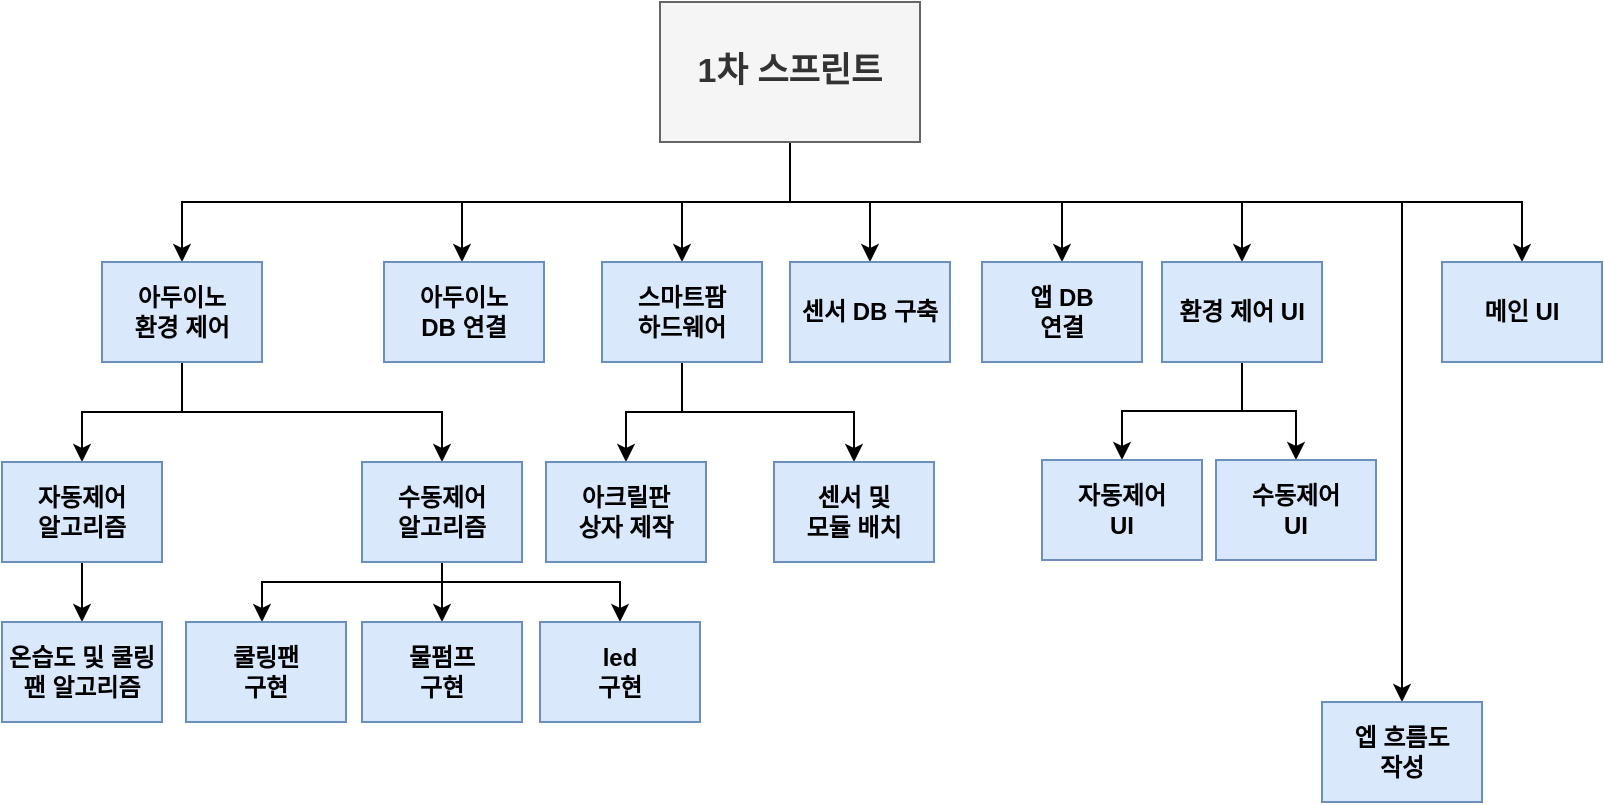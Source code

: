 <mxfile version="20.5.1" type="github">
  <diagram id="rKK-p3RnTFNg6Qc2BHnT" name="페이지-1">
    <mxGraphModel dx="1221" dy="672" grid="1" gridSize="10" guides="1" tooltips="1" connect="1" arrows="1" fold="1" page="1" pageScale="1" pageWidth="827" pageHeight="1169" math="0" shadow="0">
      <root>
        <mxCell id="0" />
        <mxCell id="1" parent="0" />
        <mxCell id="4r2bhQpFpnbTQLCeLvzo-1" style="edgeStyle=orthogonalEdgeStyle;rounded=0;orthogonalLoop=1;jettySize=auto;html=1;exitX=0.5;exitY=1;exitDx=0;exitDy=0;entryX=0.5;entryY=0;entryDx=0;entryDy=0;" parent="1" source="4r2bhQpFpnbTQLCeLvzo-9" target="4r2bhQpFpnbTQLCeLvzo-12" edge="1">
          <mxGeometry relative="1" as="geometry" />
        </mxCell>
        <mxCell id="4r2bhQpFpnbTQLCeLvzo-2" style="edgeStyle=orthogonalEdgeStyle;rounded=0;orthogonalLoop=1;jettySize=auto;html=1;" parent="1" source="4r2bhQpFpnbTQLCeLvzo-9" target="4r2bhQpFpnbTQLCeLvzo-16" edge="1">
          <mxGeometry relative="1" as="geometry" />
        </mxCell>
        <mxCell id="4r2bhQpFpnbTQLCeLvzo-3" style="edgeStyle=orthogonalEdgeStyle;rounded=0;orthogonalLoop=1;jettySize=auto;html=1;" parent="1" source="4r2bhQpFpnbTQLCeLvzo-9" target="4r2bhQpFpnbTQLCeLvzo-13" edge="1">
          <mxGeometry relative="1" as="geometry">
            <Array as="points">
              <mxPoint x="414" y="130" />
              <mxPoint x="250" y="130" />
            </Array>
          </mxGeometry>
        </mxCell>
        <mxCell id="4r2bhQpFpnbTQLCeLvzo-4" style="edgeStyle=orthogonalEdgeStyle;rounded=0;orthogonalLoop=1;jettySize=auto;html=1;" parent="1" source="4r2bhQpFpnbTQLCeLvzo-9" target="4r2bhQpFpnbTQLCeLvzo-19" edge="1">
          <mxGeometry relative="1" as="geometry">
            <Array as="points">
              <mxPoint x="414" y="130" />
              <mxPoint x="640" y="130" />
            </Array>
          </mxGeometry>
        </mxCell>
        <mxCell id="4r2bhQpFpnbTQLCeLvzo-5" style="edgeStyle=orthogonalEdgeStyle;rounded=0;orthogonalLoop=1;jettySize=auto;html=1;" parent="1" source="4r2bhQpFpnbTQLCeLvzo-9" target="4r2bhQpFpnbTQLCeLvzo-20" edge="1">
          <mxGeometry relative="1" as="geometry">
            <Array as="points">
              <mxPoint x="414" y="130" />
              <mxPoint x="780" y="130" />
            </Array>
          </mxGeometry>
        </mxCell>
        <mxCell id="4r2bhQpFpnbTQLCeLvzo-6" style="edgeStyle=orthogonalEdgeStyle;rounded=0;orthogonalLoop=1;jettySize=auto;html=1;exitX=0.5;exitY=1;exitDx=0;exitDy=0;" parent="1" source="4r2bhQpFpnbTQLCeLvzo-9" target="4r2bhQpFpnbTQLCeLvzo-33" edge="1">
          <mxGeometry relative="1" as="geometry">
            <Array as="points">
              <mxPoint x="414" y="130" />
              <mxPoint x="454" y="130" />
            </Array>
          </mxGeometry>
        </mxCell>
        <mxCell id="4r2bhQpFpnbTQLCeLvzo-7" style="edgeStyle=orthogonalEdgeStyle;rounded=0;orthogonalLoop=1;jettySize=auto;html=1;exitX=0.5;exitY=1;exitDx=0;exitDy=0;entryX=0.5;entryY=0;entryDx=0;entryDy=0;" parent="1" source="4r2bhQpFpnbTQLCeLvzo-9" target="4r2bhQpFpnbTQLCeLvzo-34" edge="1">
          <mxGeometry relative="1" as="geometry">
            <Array as="points">
              <mxPoint x="414" y="130" />
              <mxPoint x="550" y="130" />
            </Array>
          </mxGeometry>
        </mxCell>
        <mxCell id="4r2bhQpFpnbTQLCeLvzo-8" style="edgeStyle=orthogonalEdgeStyle;rounded=0;orthogonalLoop=1;jettySize=auto;html=1;exitX=0.5;exitY=1;exitDx=0;exitDy=0;entryX=0.5;entryY=0;entryDx=0;entryDy=0;" parent="1" source="4r2bhQpFpnbTQLCeLvzo-9" target="4r2bhQpFpnbTQLCeLvzo-37" edge="1">
          <mxGeometry relative="1" as="geometry">
            <Array as="points">
              <mxPoint x="414" y="130" />
              <mxPoint x="720" y="130" />
            </Array>
          </mxGeometry>
        </mxCell>
        <mxCell id="4r2bhQpFpnbTQLCeLvzo-9" value="1차 스프린트" style="rounded=0;whiteSpace=wrap;html=1;fillColor=#f5f5f5;strokeColor=#666666;fontColor=#333333;fontStyle=1;fontSize=17;" parent="1" vertex="1">
          <mxGeometry x="349" y="30" width="130" height="70" as="geometry" />
        </mxCell>
        <mxCell id="4r2bhQpFpnbTQLCeLvzo-10" style="edgeStyle=orthogonalEdgeStyle;rounded=0;orthogonalLoop=1;jettySize=auto;html=1;exitX=0.5;exitY=1;exitDx=0;exitDy=0;" parent="1" source="4r2bhQpFpnbTQLCeLvzo-12" target="4r2bhQpFpnbTQLCeLvzo-22" edge="1">
          <mxGeometry relative="1" as="geometry" />
        </mxCell>
        <mxCell id="4r2bhQpFpnbTQLCeLvzo-11" style="edgeStyle=orthogonalEdgeStyle;rounded=0;orthogonalLoop=1;jettySize=auto;html=1;exitX=0.5;exitY=1;exitDx=0;exitDy=0;" parent="1" source="4r2bhQpFpnbTQLCeLvzo-12" target="4r2bhQpFpnbTQLCeLvzo-26" edge="1">
          <mxGeometry relative="1" as="geometry">
            <Array as="points">
              <mxPoint x="110" y="235" />
              <mxPoint x="240" y="235" />
            </Array>
          </mxGeometry>
        </mxCell>
        <mxCell id="4r2bhQpFpnbTQLCeLvzo-12" value="아두이노&lt;br&gt;환경 제어" style="rounded=0;whiteSpace=wrap;html=1;fillColor=#dae8fc;strokeColor=#6c8ebf;fontStyle=1" parent="1" vertex="1">
          <mxGeometry x="70" y="160" width="80" height="50" as="geometry" />
        </mxCell>
        <mxCell id="4r2bhQpFpnbTQLCeLvzo-13" value="아두이노&lt;br&gt;DB 연결" style="rounded=0;whiteSpace=wrap;html=1;fillColor=#dae8fc;strokeColor=#6c8ebf;fontStyle=1" parent="1" vertex="1">
          <mxGeometry x="211" y="160" width="80" height="50" as="geometry" />
        </mxCell>
        <mxCell id="4r2bhQpFpnbTQLCeLvzo-14" style="edgeStyle=orthogonalEdgeStyle;rounded=0;orthogonalLoop=1;jettySize=auto;html=1;exitX=0.5;exitY=1;exitDx=0;exitDy=0;" parent="1" source="4r2bhQpFpnbTQLCeLvzo-16" target="4r2bhQpFpnbTQLCeLvzo-31" edge="1">
          <mxGeometry relative="1" as="geometry" />
        </mxCell>
        <mxCell id="4r2bhQpFpnbTQLCeLvzo-15" style="edgeStyle=orthogonalEdgeStyle;rounded=0;orthogonalLoop=1;jettySize=auto;html=1;exitX=0.5;exitY=1;exitDx=0;exitDy=0;" parent="1" source="4r2bhQpFpnbTQLCeLvzo-16" target="4r2bhQpFpnbTQLCeLvzo-32" edge="1">
          <mxGeometry relative="1" as="geometry" />
        </mxCell>
        <mxCell id="4r2bhQpFpnbTQLCeLvzo-16" value="스마트팜&lt;br&gt;하드웨어" style="rounded=0;whiteSpace=wrap;html=1;fillColor=#dae8fc;strokeColor=#6c8ebf;fontStyle=1" parent="1" vertex="1">
          <mxGeometry x="320" y="160" width="80" height="50" as="geometry" />
        </mxCell>
        <mxCell id="4r2bhQpFpnbTQLCeLvzo-17" style="edgeStyle=orthogonalEdgeStyle;rounded=0;orthogonalLoop=1;jettySize=auto;html=1;exitX=0.5;exitY=1;exitDx=0;exitDy=0;entryX=0.5;entryY=0;entryDx=0;entryDy=0;" parent="1" source="4r2bhQpFpnbTQLCeLvzo-19" target="4r2bhQpFpnbTQLCeLvzo-35" edge="1">
          <mxGeometry relative="1" as="geometry" />
        </mxCell>
        <mxCell id="4r2bhQpFpnbTQLCeLvzo-18" style="edgeStyle=orthogonalEdgeStyle;rounded=0;orthogonalLoop=1;jettySize=auto;html=1;exitX=0.5;exitY=1;exitDx=0;exitDy=0;entryX=0.5;entryY=0;entryDx=0;entryDy=0;" parent="1" source="4r2bhQpFpnbTQLCeLvzo-19" target="4r2bhQpFpnbTQLCeLvzo-36" edge="1">
          <mxGeometry relative="1" as="geometry" />
        </mxCell>
        <mxCell id="4r2bhQpFpnbTQLCeLvzo-19" value="환경 제어 UI" style="rounded=0;whiteSpace=wrap;html=1;fillColor=#dae8fc;strokeColor=#6c8ebf;fontStyle=1" parent="1" vertex="1">
          <mxGeometry x="600" y="160" width="80" height="50" as="geometry" />
        </mxCell>
        <mxCell id="4r2bhQpFpnbTQLCeLvzo-20" value="메인 UI" style="rounded=0;whiteSpace=wrap;html=1;fillColor=#dae8fc;strokeColor=#6c8ebf;fontStyle=1" parent="1" vertex="1">
          <mxGeometry x="740" y="160" width="80" height="50" as="geometry" />
        </mxCell>
        <mxCell id="4r2bhQpFpnbTQLCeLvzo-21" style="edgeStyle=orthogonalEdgeStyle;rounded=0;orthogonalLoop=1;jettySize=auto;html=1;exitX=0.5;exitY=1;exitDx=0;exitDy=0;" parent="1" source="4r2bhQpFpnbTQLCeLvzo-22" target="4r2bhQpFpnbTQLCeLvzo-27" edge="1">
          <mxGeometry relative="1" as="geometry" />
        </mxCell>
        <mxCell id="4r2bhQpFpnbTQLCeLvzo-22" value="자동제어&lt;br&gt;알고리즘" style="rounded=0;whiteSpace=wrap;html=1;fillColor=#dae8fc;strokeColor=#6c8ebf;fontStyle=1" parent="1" vertex="1">
          <mxGeometry x="20" y="260" width="80" height="50" as="geometry" />
        </mxCell>
        <mxCell id="4r2bhQpFpnbTQLCeLvzo-23" style="edgeStyle=orthogonalEdgeStyle;rounded=0;orthogonalLoop=1;jettySize=auto;html=1;exitX=0.5;exitY=1;exitDx=0;exitDy=0;" parent="1" source="4r2bhQpFpnbTQLCeLvzo-26" target="4r2bhQpFpnbTQLCeLvzo-28" edge="1">
          <mxGeometry relative="1" as="geometry">
            <Array as="points">
              <mxPoint x="240" y="320" />
              <mxPoint x="150" y="320" />
            </Array>
          </mxGeometry>
        </mxCell>
        <mxCell id="4r2bhQpFpnbTQLCeLvzo-24" style="edgeStyle=orthogonalEdgeStyle;rounded=0;orthogonalLoop=1;jettySize=auto;html=1;exitX=0.5;exitY=1;exitDx=0;exitDy=0;" parent="1" source="4r2bhQpFpnbTQLCeLvzo-26" target="4r2bhQpFpnbTQLCeLvzo-29" edge="1">
          <mxGeometry relative="1" as="geometry" />
        </mxCell>
        <mxCell id="4r2bhQpFpnbTQLCeLvzo-25" style="edgeStyle=orthogonalEdgeStyle;rounded=0;orthogonalLoop=1;jettySize=auto;html=1;exitX=0.5;exitY=1;exitDx=0;exitDy=0;entryX=0.5;entryY=0;entryDx=0;entryDy=0;" parent="1" source="4r2bhQpFpnbTQLCeLvzo-26" target="4r2bhQpFpnbTQLCeLvzo-30" edge="1">
          <mxGeometry relative="1" as="geometry">
            <Array as="points">
              <mxPoint x="240" y="320" />
              <mxPoint x="329" y="320" />
            </Array>
          </mxGeometry>
        </mxCell>
        <mxCell id="4r2bhQpFpnbTQLCeLvzo-26" value="수동제어&lt;br&gt;알고리즘" style="rounded=0;whiteSpace=wrap;html=1;fillColor=#dae8fc;strokeColor=#6c8ebf;fontStyle=1" parent="1" vertex="1">
          <mxGeometry x="200" y="260" width="80" height="50" as="geometry" />
        </mxCell>
        <mxCell id="4r2bhQpFpnbTQLCeLvzo-27" value="온습도 및 쿨링팬 알고리즘" style="rounded=0;whiteSpace=wrap;html=1;fillColor=#dae8fc;strokeColor=#6c8ebf;fontStyle=1" parent="1" vertex="1">
          <mxGeometry x="20" y="340" width="80" height="50" as="geometry" />
        </mxCell>
        <mxCell id="4r2bhQpFpnbTQLCeLvzo-28" value="쿨링팬&lt;br&gt;구현" style="rounded=0;whiteSpace=wrap;html=1;fillColor=#dae8fc;strokeColor=#6c8ebf;fontStyle=1" parent="1" vertex="1">
          <mxGeometry x="112" y="340" width="80" height="50" as="geometry" />
        </mxCell>
        <mxCell id="4r2bhQpFpnbTQLCeLvzo-29" value="물펌프&lt;br&gt;구현" style="rounded=0;whiteSpace=wrap;html=1;fillColor=#dae8fc;strokeColor=#6c8ebf;fontStyle=1" parent="1" vertex="1">
          <mxGeometry x="200" y="340" width="80" height="50" as="geometry" />
        </mxCell>
        <mxCell id="4r2bhQpFpnbTQLCeLvzo-30" value="led&lt;br&gt;구현" style="rounded=0;whiteSpace=wrap;html=1;fillColor=#dae8fc;strokeColor=#6c8ebf;fontStyle=1" parent="1" vertex="1">
          <mxGeometry x="289" y="340" width="80" height="50" as="geometry" />
        </mxCell>
        <mxCell id="4r2bhQpFpnbTQLCeLvzo-31" value="아크릴판&lt;br&gt;상자 제작" style="rounded=0;whiteSpace=wrap;html=1;fillColor=#dae8fc;strokeColor=#6c8ebf;fontStyle=1" parent="1" vertex="1">
          <mxGeometry x="292" y="260" width="80" height="50" as="geometry" />
        </mxCell>
        <mxCell id="4r2bhQpFpnbTQLCeLvzo-32" value="센서 및&lt;br&gt;모듈 배치" style="rounded=0;whiteSpace=wrap;html=1;fillColor=#dae8fc;strokeColor=#6c8ebf;fontStyle=1" parent="1" vertex="1">
          <mxGeometry x="406" y="260" width="80" height="50" as="geometry" />
        </mxCell>
        <mxCell id="4r2bhQpFpnbTQLCeLvzo-33" value="센서 DB 구축" style="rounded=0;whiteSpace=wrap;html=1;fillColor=#dae8fc;strokeColor=#6c8ebf;fontStyle=1" parent="1" vertex="1">
          <mxGeometry x="414" y="160" width="80" height="50" as="geometry" />
        </mxCell>
        <mxCell id="4r2bhQpFpnbTQLCeLvzo-34" value="앱 DB&lt;br&gt;연결" style="rounded=0;whiteSpace=wrap;html=1;fillColor=#dae8fc;strokeColor=#6c8ebf;fontStyle=1" parent="1" vertex="1">
          <mxGeometry x="510" y="160" width="80" height="50" as="geometry" />
        </mxCell>
        <mxCell id="4r2bhQpFpnbTQLCeLvzo-35" value="자동제어&lt;br&gt;UI" style="rounded=0;whiteSpace=wrap;html=1;fillColor=#dae8fc;strokeColor=#6c8ebf;fontStyle=1" parent="1" vertex="1">
          <mxGeometry x="540" y="259" width="80" height="50" as="geometry" />
        </mxCell>
        <mxCell id="4r2bhQpFpnbTQLCeLvzo-36" value="수동제어&lt;br&gt;UI" style="rounded=0;whiteSpace=wrap;html=1;fillColor=#dae8fc;strokeColor=#6c8ebf;fontStyle=1" parent="1" vertex="1">
          <mxGeometry x="627" y="259" width="80" height="50" as="geometry" />
        </mxCell>
        <mxCell id="4r2bhQpFpnbTQLCeLvzo-37" value="엡 흐름도&lt;br&gt;작성" style="rounded=0;whiteSpace=wrap;html=1;fillColor=#dae8fc;strokeColor=#6c8ebf;fontStyle=1" parent="1" vertex="1">
          <mxGeometry x="680" y="380" width="80" height="50" as="geometry" />
        </mxCell>
      </root>
    </mxGraphModel>
  </diagram>
</mxfile>
